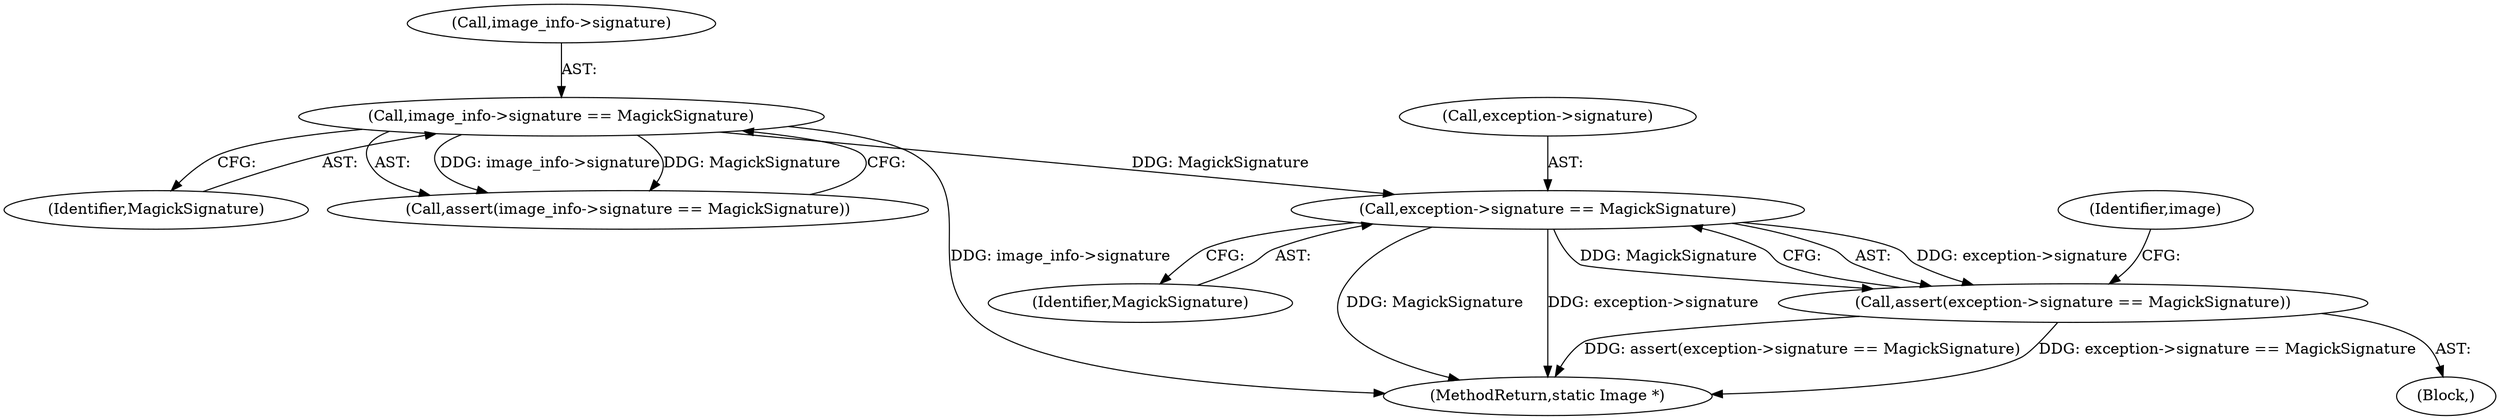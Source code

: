 digraph "0_ImageMagick_f6e9d0d9955e85bdd7540b251cd50d598dacc5e6_1@pointer" {
"1000153" [label="(Call,exception->signature == MagickSignature)"];
"1000126" [label="(Call,image_info->signature == MagickSignature)"];
"1000152" [label="(Call,assert(exception->signature == MagickSignature))"];
"1000127" [label="(Call,image_info->signature)"];
"1000157" [label="(Identifier,MagickSignature)"];
"1000154" [label="(Call,exception->signature)"];
"1000130" [label="(Identifier,MagickSignature)"];
"1000159" [label="(Identifier,image)"];
"1000152" [label="(Call,assert(exception->signature == MagickSignature))"];
"1000126" [label="(Call,image_info->signature == MagickSignature)"];
"1000153" [label="(Call,exception->signature == MagickSignature)"];
"1000125" [label="(Call,assert(image_info->signature == MagickSignature))"];
"1000108" [label="(Block,)"];
"1000549" [label="(MethodReturn,static Image *)"];
"1000153" -> "1000152"  [label="AST: "];
"1000153" -> "1000157"  [label="CFG: "];
"1000154" -> "1000153"  [label="AST: "];
"1000157" -> "1000153"  [label="AST: "];
"1000152" -> "1000153"  [label="CFG: "];
"1000153" -> "1000549"  [label="DDG: MagickSignature"];
"1000153" -> "1000549"  [label="DDG: exception->signature"];
"1000153" -> "1000152"  [label="DDG: exception->signature"];
"1000153" -> "1000152"  [label="DDG: MagickSignature"];
"1000126" -> "1000153"  [label="DDG: MagickSignature"];
"1000126" -> "1000125"  [label="AST: "];
"1000126" -> "1000130"  [label="CFG: "];
"1000127" -> "1000126"  [label="AST: "];
"1000130" -> "1000126"  [label="AST: "];
"1000125" -> "1000126"  [label="CFG: "];
"1000126" -> "1000549"  [label="DDG: image_info->signature"];
"1000126" -> "1000125"  [label="DDG: image_info->signature"];
"1000126" -> "1000125"  [label="DDG: MagickSignature"];
"1000152" -> "1000108"  [label="AST: "];
"1000159" -> "1000152"  [label="CFG: "];
"1000152" -> "1000549"  [label="DDG: assert(exception->signature == MagickSignature)"];
"1000152" -> "1000549"  [label="DDG: exception->signature == MagickSignature"];
}
